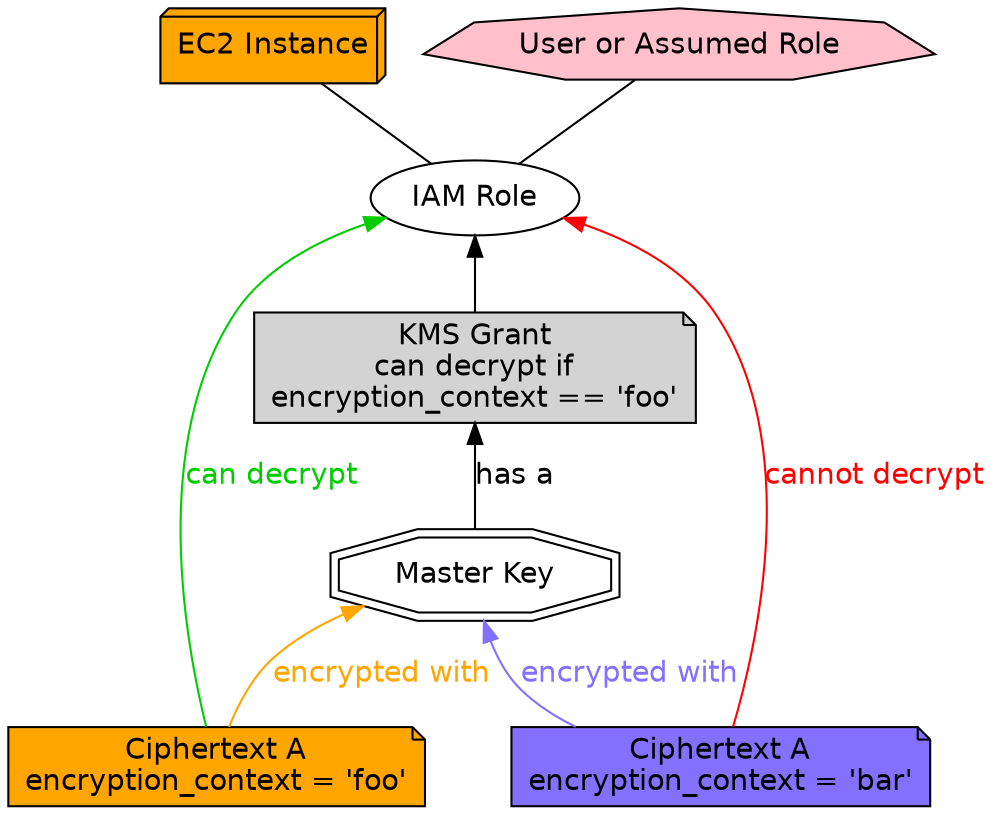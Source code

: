 digraph contexts {
    rankdir="BT"
    bgcolor="transparent"
    node [fontname="Helvetica"]
    edge [fontname="Helvetica"]

    master_key [label="Master Key" shape=doubleoctagon]
    role [label="IAM Role"]
    grant [label="KMS Grant\ncan decrypt if\nencryption_context == 'foo'" style=filled shape=note]
    ec2 [label="EC2 Instance" shape=box3d style=filled color=black fillcolor=orange]
    user [label="User or Assumed Role" shape=septagon style=filled color=black fillcolor=pink]
    cipher_a [label="Ciphertext A\nencryption_context = 'foo'" color=black fillcolor=orange style=filled shape=note]
    cipher_b [label="Ciphertext A\nencryption_context = 'bar'" color=black fillcolor=lightslateblue style=filled shape=note]

    master_key -> grant [label="has a"]
    grant -> role
    role -> ec2 [dir=none]
    role -> user [dir=none]

    cipher_a -> master_key [label="encrypted with" color=orange fontcolor=orange]
    cipher_b -> master_key [label="encrypted with" color=lightslateblue fontcolor=lightslateblue]

    cipher_a -> role [label="can decrypt" color=green3 fontcolor=green3]
    cipher_b -> role [label="cannot decrypt" color=red fontcolor=red]

}
